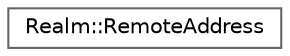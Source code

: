 digraph "Graphical Class Hierarchy"
{
 // LATEX_PDF_SIZE
  bgcolor="transparent";
  edge [fontname=Helvetica,fontsize=10,labelfontname=Helvetica,labelfontsize=10];
  node [fontname=Helvetica,fontsize=10,shape=box,height=0.2,width=0.4];
  rankdir="LR";
  Node0 [id="Node000000",label="Realm::RemoteAddress",height=0.2,width=0.4,color="grey40", fillcolor="white", style="filled",URL="$structRealm_1_1RemoteAddress.html",tooltip=" "];
}
